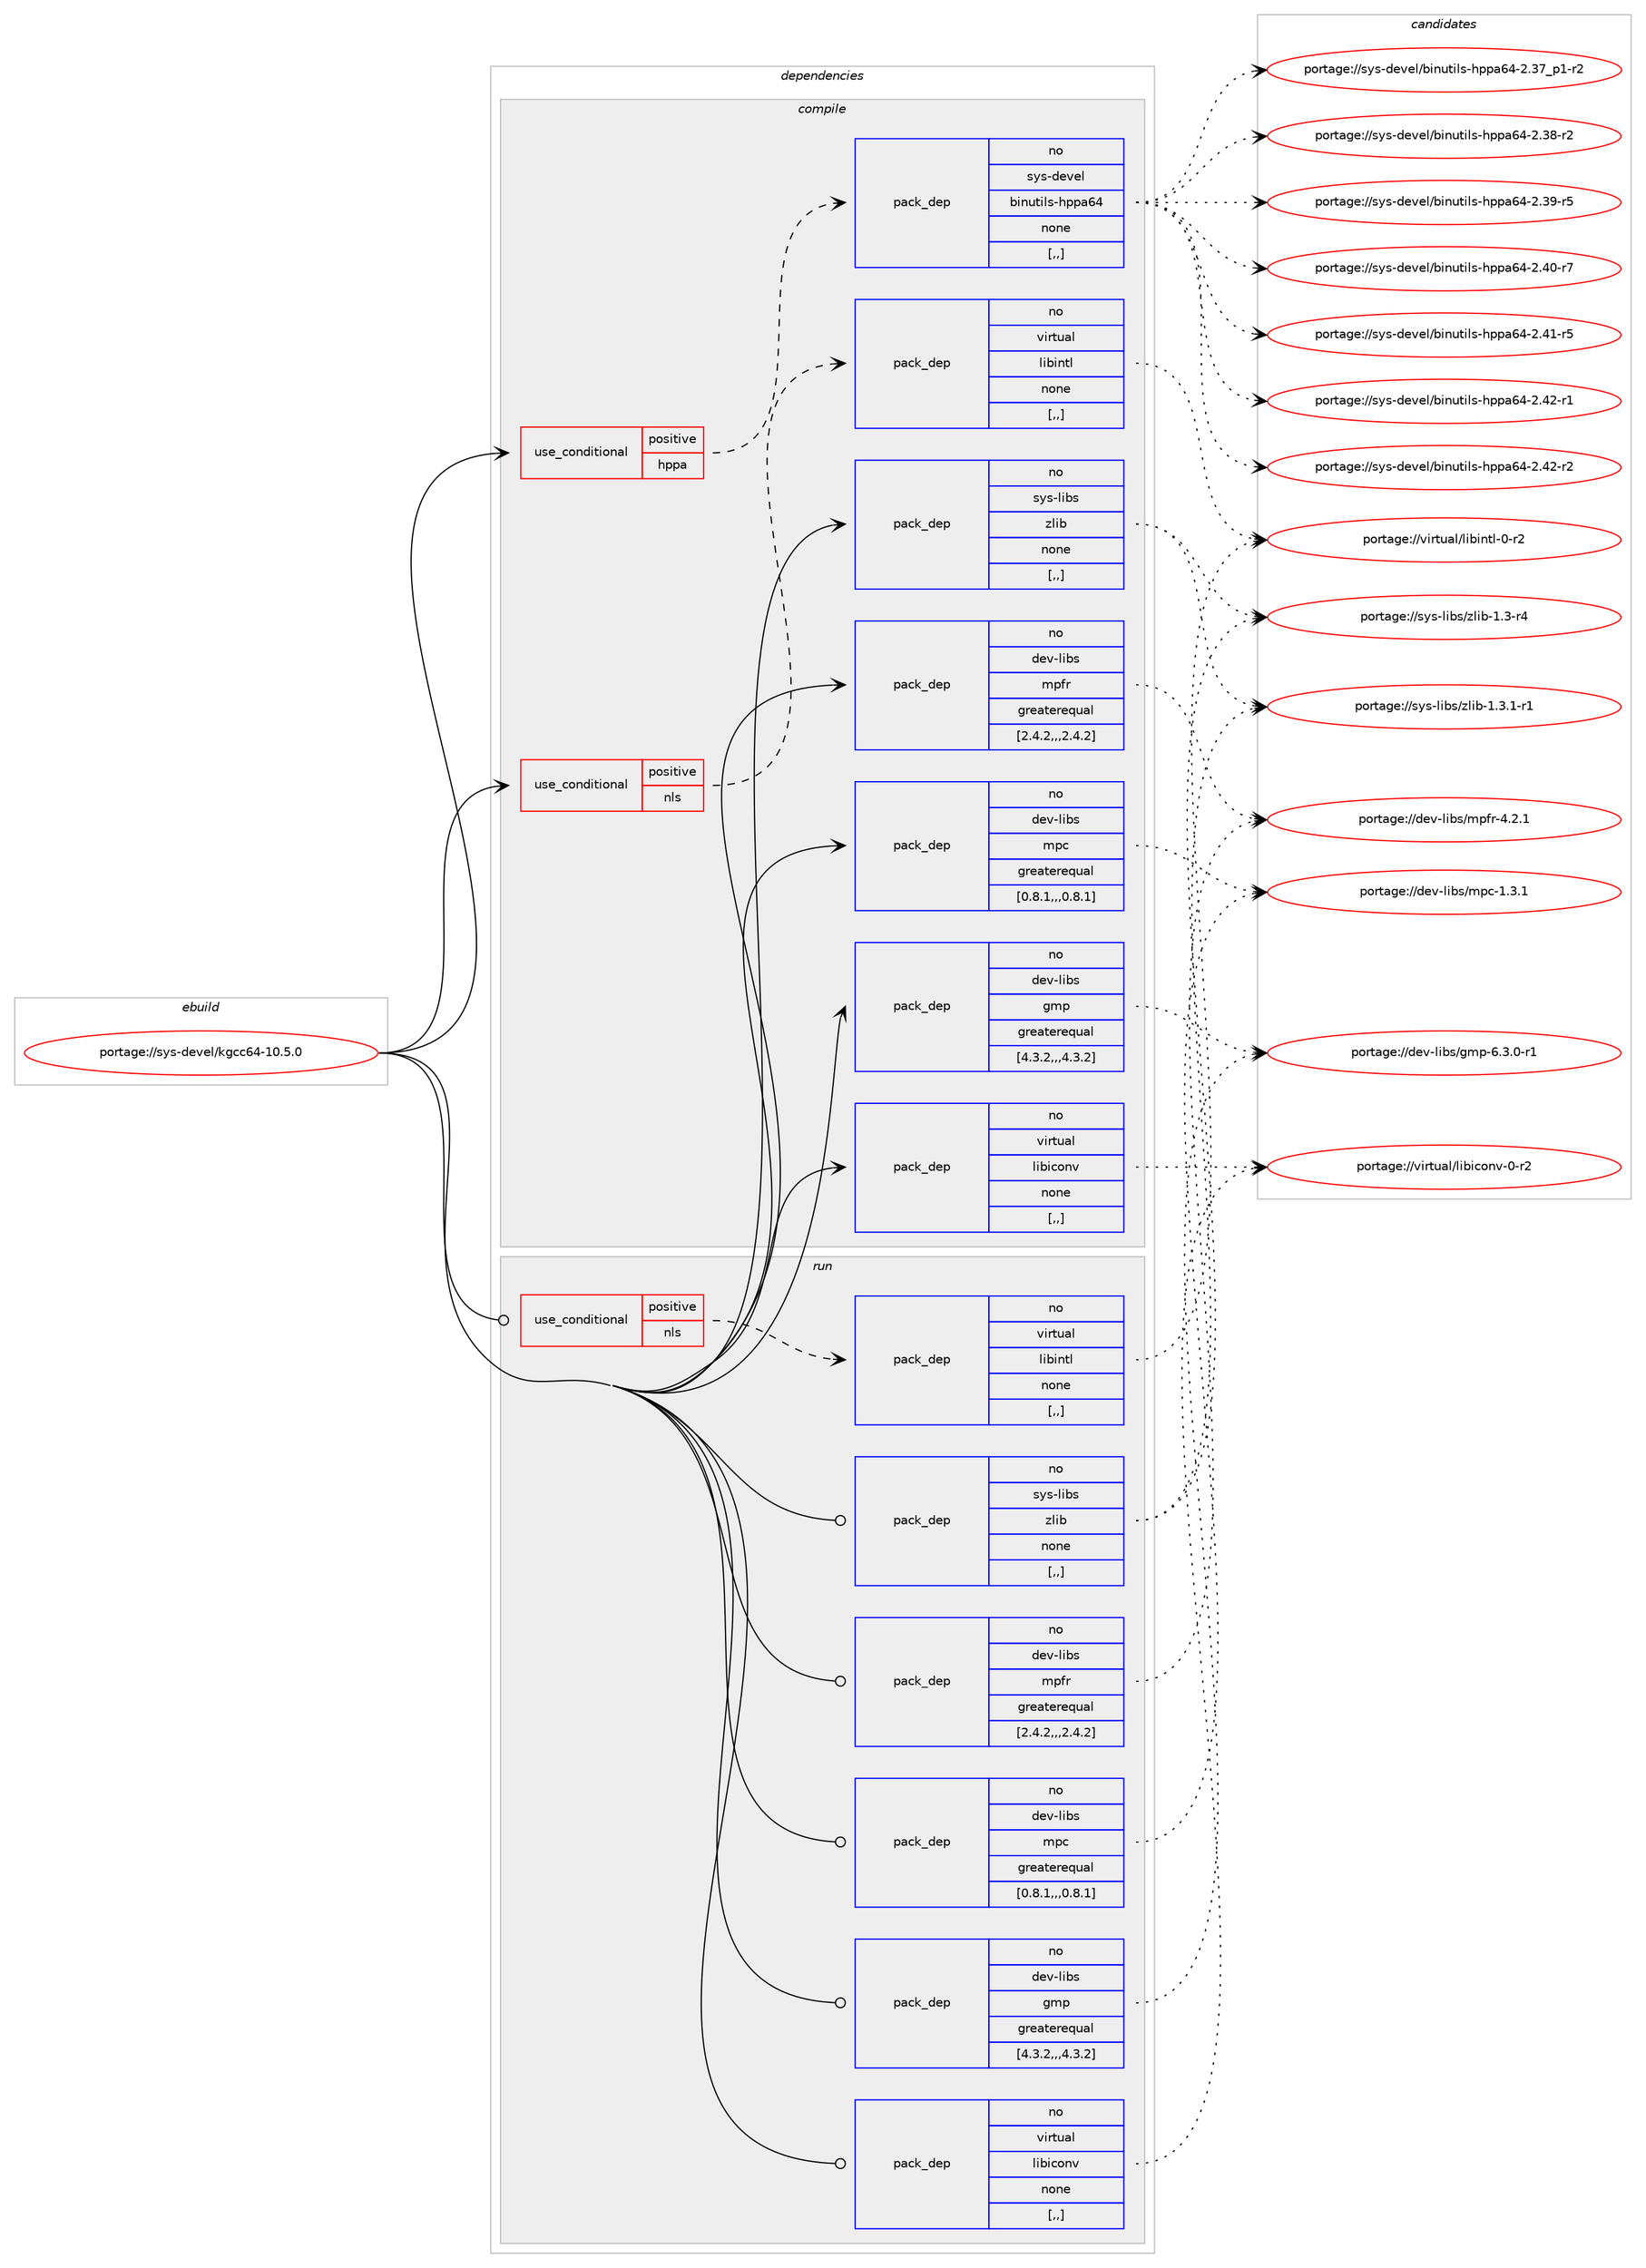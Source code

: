digraph prolog {

# *************
# Graph options
# *************

newrank=true;
concentrate=true;
compound=true;
graph [rankdir=LR,fontname=Helvetica,fontsize=10,ranksep=1.5];#, ranksep=2.5, nodesep=0.2];
edge  [arrowhead=vee];
node  [fontname=Helvetica,fontsize=10];

# **********
# The ebuild
# **********

subgraph cluster_leftcol {
color=gray;
rank=same;
label=<<i>ebuild</i>>;
id [label="portage://sys-devel/kgcc64-10.5.0", color=red, width=4, href="../sys-devel/kgcc64-10.5.0.svg"];
}

# ****************
# The dependencies
# ****************

subgraph cluster_midcol {
color=gray;
label=<<i>dependencies</i>>;
subgraph cluster_compile {
fillcolor="#eeeeee";
style=filled;
label=<<i>compile</i>>;
subgraph cond112848 {
dependency424408 [label=<<TABLE BORDER="0" CELLBORDER="1" CELLSPACING="0" CELLPADDING="4"><TR><TD ROWSPAN="3" CELLPADDING="10">use_conditional</TD></TR><TR><TD>positive</TD></TR><TR><TD>hppa</TD></TR></TABLE>>, shape=none, color=red];
subgraph pack308683 {
dependency424409 [label=<<TABLE BORDER="0" CELLBORDER="1" CELLSPACING="0" CELLPADDING="4" WIDTH="220"><TR><TD ROWSPAN="6" CELLPADDING="30">pack_dep</TD></TR><TR><TD WIDTH="110">no</TD></TR><TR><TD>sys-devel</TD></TR><TR><TD>binutils-hppa64</TD></TR><TR><TD>none</TD></TR><TR><TD>[,,]</TD></TR></TABLE>>, shape=none, color=blue];
}
dependency424408:e -> dependency424409:w [weight=20,style="dashed",arrowhead="vee"];
}
id:e -> dependency424408:w [weight=20,style="solid",arrowhead="vee"];
subgraph cond112849 {
dependency424410 [label=<<TABLE BORDER="0" CELLBORDER="1" CELLSPACING="0" CELLPADDING="4"><TR><TD ROWSPAN="3" CELLPADDING="10">use_conditional</TD></TR><TR><TD>positive</TD></TR><TR><TD>nls</TD></TR></TABLE>>, shape=none, color=red];
subgraph pack308684 {
dependency424411 [label=<<TABLE BORDER="0" CELLBORDER="1" CELLSPACING="0" CELLPADDING="4" WIDTH="220"><TR><TD ROWSPAN="6" CELLPADDING="30">pack_dep</TD></TR><TR><TD WIDTH="110">no</TD></TR><TR><TD>virtual</TD></TR><TR><TD>libintl</TD></TR><TR><TD>none</TD></TR><TR><TD>[,,]</TD></TR></TABLE>>, shape=none, color=blue];
}
dependency424410:e -> dependency424411:w [weight=20,style="dashed",arrowhead="vee"];
}
id:e -> dependency424410:w [weight=20,style="solid",arrowhead="vee"];
subgraph pack308685 {
dependency424412 [label=<<TABLE BORDER="0" CELLBORDER="1" CELLSPACING="0" CELLPADDING="4" WIDTH="220"><TR><TD ROWSPAN="6" CELLPADDING="30">pack_dep</TD></TR><TR><TD WIDTH="110">no</TD></TR><TR><TD>dev-libs</TD></TR><TR><TD>gmp</TD></TR><TR><TD>greaterequal</TD></TR><TR><TD>[4.3.2,,,4.3.2]</TD></TR></TABLE>>, shape=none, color=blue];
}
id:e -> dependency424412:w [weight=20,style="solid",arrowhead="vee"];
subgraph pack308686 {
dependency424413 [label=<<TABLE BORDER="0" CELLBORDER="1" CELLSPACING="0" CELLPADDING="4" WIDTH="220"><TR><TD ROWSPAN="6" CELLPADDING="30">pack_dep</TD></TR><TR><TD WIDTH="110">no</TD></TR><TR><TD>dev-libs</TD></TR><TR><TD>mpc</TD></TR><TR><TD>greaterequal</TD></TR><TR><TD>[0.8.1,,,0.8.1]</TD></TR></TABLE>>, shape=none, color=blue];
}
id:e -> dependency424413:w [weight=20,style="solid",arrowhead="vee"];
subgraph pack308687 {
dependency424414 [label=<<TABLE BORDER="0" CELLBORDER="1" CELLSPACING="0" CELLPADDING="4" WIDTH="220"><TR><TD ROWSPAN="6" CELLPADDING="30">pack_dep</TD></TR><TR><TD WIDTH="110">no</TD></TR><TR><TD>dev-libs</TD></TR><TR><TD>mpfr</TD></TR><TR><TD>greaterequal</TD></TR><TR><TD>[2.4.2,,,2.4.2]</TD></TR></TABLE>>, shape=none, color=blue];
}
id:e -> dependency424414:w [weight=20,style="solid",arrowhead="vee"];
subgraph pack308688 {
dependency424415 [label=<<TABLE BORDER="0" CELLBORDER="1" CELLSPACING="0" CELLPADDING="4" WIDTH="220"><TR><TD ROWSPAN="6" CELLPADDING="30">pack_dep</TD></TR><TR><TD WIDTH="110">no</TD></TR><TR><TD>sys-libs</TD></TR><TR><TD>zlib</TD></TR><TR><TD>none</TD></TR><TR><TD>[,,]</TD></TR></TABLE>>, shape=none, color=blue];
}
id:e -> dependency424415:w [weight=20,style="solid",arrowhead="vee"];
subgraph pack308689 {
dependency424416 [label=<<TABLE BORDER="0" CELLBORDER="1" CELLSPACING="0" CELLPADDING="4" WIDTH="220"><TR><TD ROWSPAN="6" CELLPADDING="30">pack_dep</TD></TR><TR><TD WIDTH="110">no</TD></TR><TR><TD>virtual</TD></TR><TR><TD>libiconv</TD></TR><TR><TD>none</TD></TR><TR><TD>[,,]</TD></TR></TABLE>>, shape=none, color=blue];
}
id:e -> dependency424416:w [weight=20,style="solid",arrowhead="vee"];
}
subgraph cluster_compileandrun {
fillcolor="#eeeeee";
style=filled;
label=<<i>compile and run</i>>;
}
subgraph cluster_run {
fillcolor="#eeeeee";
style=filled;
label=<<i>run</i>>;
subgraph cond112850 {
dependency424417 [label=<<TABLE BORDER="0" CELLBORDER="1" CELLSPACING="0" CELLPADDING="4"><TR><TD ROWSPAN="3" CELLPADDING="10">use_conditional</TD></TR><TR><TD>positive</TD></TR><TR><TD>nls</TD></TR></TABLE>>, shape=none, color=red];
subgraph pack308690 {
dependency424418 [label=<<TABLE BORDER="0" CELLBORDER="1" CELLSPACING="0" CELLPADDING="4" WIDTH="220"><TR><TD ROWSPAN="6" CELLPADDING="30">pack_dep</TD></TR><TR><TD WIDTH="110">no</TD></TR><TR><TD>virtual</TD></TR><TR><TD>libintl</TD></TR><TR><TD>none</TD></TR><TR><TD>[,,]</TD></TR></TABLE>>, shape=none, color=blue];
}
dependency424417:e -> dependency424418:w [weight=20,style="dashed",arrowhead="vee"];
}
id:e -> dependency424417:w [weight=20,style="solid",arrowhead="odot"];
subgraph pack308691 {
dependency424419 [label=<<TABLE BORDER="0" CELLBORDER="1" CELLSPACING="0" CELLPADDING="4" WIDTH="220"><TR><TD ROWSPAN="6" CELLPADDING="30">pack_dep</TD></TR><TR><TD WIDTH="110">no</TD></TR><TR><TD>dev-libs</TD></TR><TR><TD>gmp</TD></TR><TR><TD>greaterequal</TD></TR><TR><TD>[4.3.2,,,4.3.2]</TD></TR></TABLE>>, shape=none, color=blue];
}
id:e -> dependency424419:w [weight=20,style="solid",arrowhead="odot"];
subgraph pack308692 {
dependency424420 [label=<<TABLE BORDER="0" CELLBORDER="1" CELLSPACING="0" CELLPADDING="4" WIDTH="220"><TR><TD ROWSPAN="6" CELLPADDING="30">pack_dep</TD></TR><TR><TD WIDTH="110">no</TD></TR><TR><TD>dev-libs</TD></TR><TR><TD>mpc</TD></TR><TR><TD>greaterequal</TD></TR><TR><TD>[0.8.1,,,0.8.1]</TD></TR></TABLE>>, shape=none, color=blue];
}
id:e -> dependency424420:w [weight=20,style="solid",arrowhead="odot"];
subgraph pack308693 {
dependency424421 [label=<<TABLE BORDER="0" CELLBORDER="1" CELLSPACING="0" CELLPADDING="4" WIDTH="220"><TR><TD ROWSPAN="6" CELLPADDING="30">pack_dep</TD></TR><TR><TD WIDTH="110">no</TD></TR><TR><TD>dev-libs</TD></TR><TR><TD>mpfr</TD></TR><TR><TD>greaterequal</TD></TR><TR><TD>[2.4.2,,,2.4.2]</TD></TR></TABLE>>, shape=none, color=blue];
}
id:e -> dependency424421:w [weight=20,style="solid",arrowhead="odot"];
subgraph pack308694 {
dependency424422 [label=<<TABLE BORDER="0" CELLBORDER="1" CELLSPACING="0" CELLPADDING="4" WIDTH="220"><TR><TD ROWSPAN="6" CELLPADDING="30">pack_dep</TD></TR><TR><TD WIDTH="110">no</TD></TR><TR><TD>sys-libs</TD></TR><TR><TD>zlib</TD></TR><TR><TD>none</TD></TR><TR><TD>[,,]</TD></TR></TABLE>>, shape=none, color=blue];
}
id:e -> dependency424422:w [weight=20,style="solid",arrowhead="odot"];
subgraph pack308695 {
dependency424423 [label=<<TABLE BORDER="0" CELLBORDER="1" CELLSPACING="0" CELLPADDING="4" WIDTH="220"><TR><TD ROWSPAN="6" CELLPADDING="30">pack_dep</TD></TR><TR><TD WIDTH="110">no</TD></TR><TR><TD>virtual</TD></TR><TR><TD>libiconv</TD></TR><TR><TD>none</TD></TR><TR><TD>[,,]</TD></TR></TABLE>>, shape=none, color=blue];
}
id:e -> dependency424423:w [weight=20,style="solid",arrowhead="odot"];
}
}

# **************
# The candidates
# **************

subgraph cluster_choices {
rank=same;
color=gray;
label=<<i>candidates</i>>;

subgraph choice308683 {
color=black;
nodesep=1;
choice11512111545100101118101108479810511011711610510811545104112112975452455046515595112494511450 [label="portage://sys-devel/binutils-hppa64-2.37_p1-r2", color=red, width=4,href="../sys-devel/binutils-hppa64-2.37_p1-r2.svg"];
choice1151211154510010111810110847981051101171161051081154510411211297545245504651564511450 [label="portage://sys-devel/binutils-hppa64-2.38-r2", color=red, width=4,href="../sys-devel/binutils-hppa64-2.38-r2.svg"];
choice1151211154510010111810110847981051101171161051081154510411211297545245504651574511453 [label="portage://sys-devel/binutils-hppa64-2.39-r5", color=red, width=4,href="../sys-devel/binutils-hppa64-2.39-r5.svg"];
choice1151211154510010111810110847981051101171161051081154510411211297545245504652484511455 [label="portage://sys-devel/binutils-hppa64-2.40-r7", color=red, width=4,href="../sys-devel/binutils-hppa64-2.40-r7.svg"];
choice1151211154510010111810110847981051101171161051081154510411211297545245504652494511453 [label="portage://sys-devel/binutils-hppa64-2.41-r5", color=red, width=4,href="../sys-devel/binutils-hppa64-2.41-r5.svg"];
choice1151211154510010111810110847981051101171161051081154510411211297545245504652504511449 [label="portage://sys-devel/binutils-hppa64-2.42-r1", color=red, width=4,href="../sys-devel/binutils-hppa64-2.42-r1.svg"];
choice1151211154510010111810110847981051101171161051081154510411211297545245504652504511450 [label="portage://sys-devel/binutils-hppa64-2.42-r2", color=red, width=4,href="../sys-devel/binutils-hppa64-2.42-r2.svg"];
dependency424409:e -> choice11512111545100101118101108479810511011711610510811545104112112975452455046515595112494511450:w [style=dotted,weight="100"];
dependency424409:e -> choice1151211154510010111810110847981051101171161051081154510411211297545245504651564511450:w [style=dotted,weight="100"];
dependency424409:e -> choice1151211154510010111810110847981051101171161051081154510411211297545245504651574511453:w [style=dotted,weight="100"];
dependency424409:e -> choice1151211154510010111810110847981051101171161051081154510411211297545245504652484511455:w [style=dotted,weight="100"];
dependency424409:e -> choice1151211154510010111810110847981051101171161051081154510411211297545245504652494511453:w [style=dotted,weight="100"];
dependency424409:e -> choice1151211154510010111810110847981051101171161051081154510411211297545245504652504511449:w [style=dotted,weight="100"];
dependency424409:e -> choice1151211154510010111810110847981051101171161051081154510411211297545245504652504511450:w [style=dotted,weight="100"];
}
subgraph choice308684 {
color=black;
nodesep=1;
choice11810511411611797108471081059810511011610845484511450 [label="portage://virtual/libintl-0-r2", color=red, width=4,href="../virtual/libintl-0-r2.svg"];
dependency424411:e -> choice11810511411611797108471081059810511011610845484511450:w [style=dotted,weight="100"];
}
subgraph choice308685 {
color=black;
nodesep=1;
choice1001011184510810598115471031091124554465146484511449 [label="portage://dev-libs/gmp-6.3.0-r1", color=red, width=4,href="../dev-libs/gmp-6.3.0-r1.svg"];
dependency424412:e -> choice1001011184510810598115471031091124554465146484511449:w [style=dotted,weight="100"];
}
subgraph choice308686 {
color=black;
nodesep=1;
choice10010111845108105981154710911299454946514649 [label="portage://dev-libs/mpc-1.3.1", color=red, width=4,href="../dev-libs/mpc-1.3.1.svg"];
dependency424413:e -> choice10010111845108105981154710911299454946514649:w [style=dotted,weight="100"];
}
subgraph choice308687 {
color=black;
nodesep=1;
choice100101118451081059811547109112102114455246504649 [label="portage://dev-libs/mpfr-4.2.1", color=red, width=4,href="../dev-libs/mpfr-4.2.1.svg"];
dependency424414:e -> choice100101118451081059811547109112102114455246504649:w [style=dotted,weight="100"];
}
subgraph choice308688 {
color=black;
nodesep=1;
choice11512111545108105981154712210810598454946514511452 [label="portage://sys-libs/zlib-1.3-r4", color=red, width=4,href="../sys-libs/zlib-1.3-r4.svg"];
choice115121115451081059811547122108105984549465146494511449 [label="portage://sys-libs/zlib-1.3.1-r1", color=red, width=4,href="../sys-libs/zlib-1.3.1-r1.svg"];
dependency424415:e -> choice11512111545108105981154712210810598454946514511452:w [style=dotted,weight="100"];
dependency424415:e -> choice115121115451081059811547122108105984549465146494511449:w [style=dotted,weight="100"];
}
subgraph choice308689 {
color=black;
nodesep=1;
choice1181051141161179710847108105981059911111011845484511450 [label="portage://virtual/libiconv-0-r2", color=red, width=4,href="../virtual/libiconv-0-r2.svg"];
dependency424416:e -> choice1181051141161179710847108105981059911111011845484511450:w [style=dotted,weight="100"];
}
subgraph choice308690 {
color=black;
nodesep=1;
choice11810511411611797108471081059810511011610845484511450 [label="portage://virtual/libintl-0-r2", color=red, width=4,href="../virtual/libintl-0-r2.svg"];
dependency424418:e -> choice11810511411611797108471081059810511011610845484511450:w [style=dotted,weight="100"];
}
subgraph choice308691 {
color=black;
nodesep=1;
choice1001011184510810598115471031091124554465146484511449 [label="portage://dev-libs/gmp-6.3.0-r1", color=red, width=4,href="../dev-libs/gmp-6.3.0-r1.svg"];
dependency424419:e -> choice1001011184510810598115471031091124554465146484511449:w [style=dotted,weight="100"];
}
subgraph choice308692 {
color=black;
nodesep=1;
choice10010111845108105981154710911299454946514649 [label="portage://dev-libs/mpc-1.3.1", color=red, width=4,href="../dev-libs/mpc-1.3.1.svg"];
dependency424420:e -> choice10010111845108105981154710911299454946514649:w [style=dotted,weight="100"];
}
subgraph choice308693 {
color=black;
nodesep=1;
choice100101118451081059811547109112102114455246504649 [label="portage://dev-libs/mpfr-4.2.1", color=red, width=4,href="../dev-libs/mpfr-4.2.1.svg"];
dependency424421:e -> choice100101118451081059811547109112102114455246504649:w [style=dotted,weight="100"];
}
subgraph choice308694 {
color=black;
nodesep=1;
choice11512111545108105981154712210810598454946514511452 [label="portage://sys-libs/zlib-1.3-r4", color=red, width=4,href="../sys-libs/zlib-1.3-r4.svg"];
choice115121115451081059811547122108105984549465146494511449 [label="portage://sys-libs/zlib-1.3.1-r1", color=red, width=4,href="../sys-libs/zlib-1.3.1-r1.svg"];
dependency424422:e -> choice11512111545108105981154712210810598454946514511452:w [style=dotted,weight="100"];
dependency424422:e -> choice115121115451081059811547122108105984549465146494511449:w [style=dotted,weight="100"];
}
subgraph choice308695 {
color=black;
nodesep=1;
choice1181051141161179710847108105981059911111011845484511450 [label="portage://virtual/libiconv-0-r2", color=red, width=4,href="../virtual/libiconv-0-r2.svg"];
dependency424423:e -> choice1181051141161179710847108105981059911111011845484511450:w [style=dotted,weight="100"];
}
}

}
